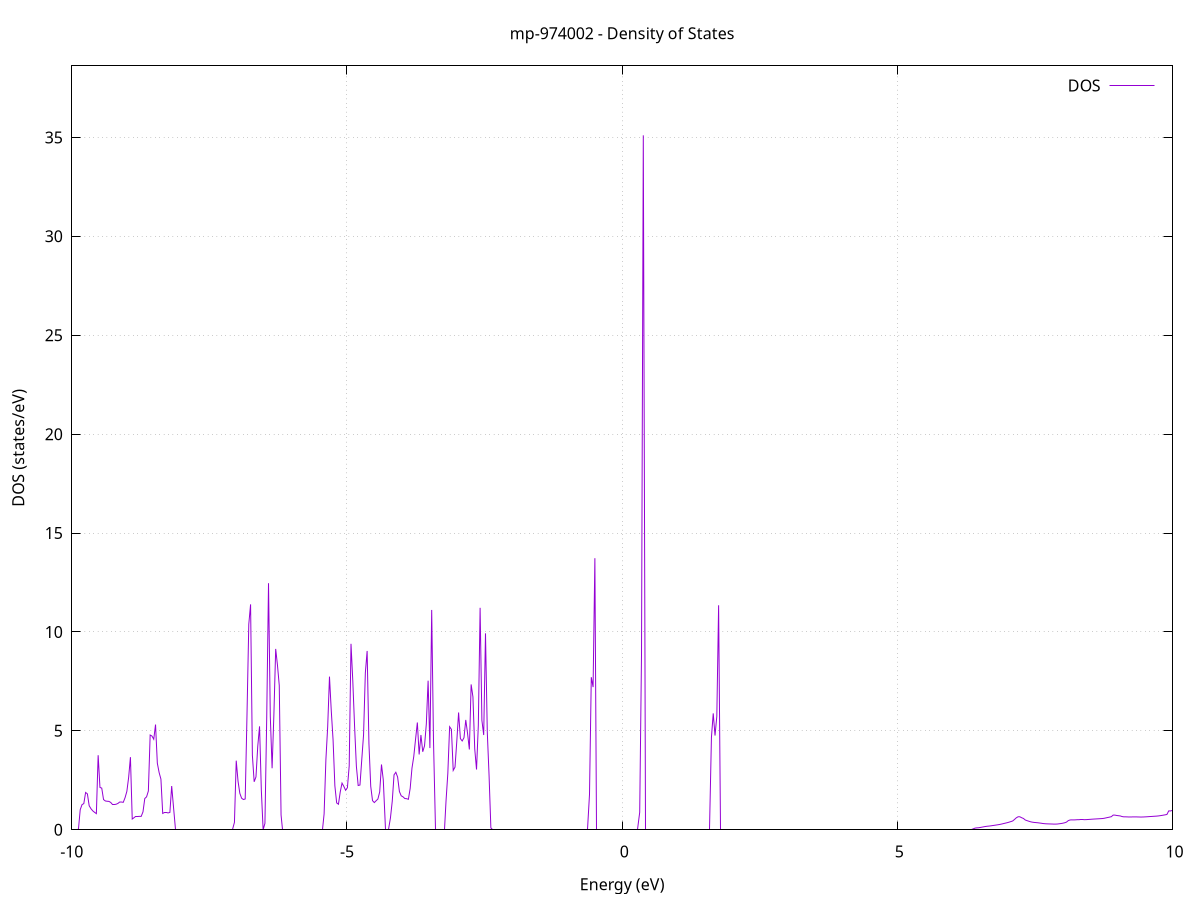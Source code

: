 set title 'mp-974002 - Density of States'
set xlabel 'Energy (eV)'
set ylabel 'DOS (states/eV)'
set grid
set xrange [-10:10]
set yrange [0:38.618]
set xzeroaxis lt -1
set terminal png size 800,600
set output 'mp-974002_dos_gnuplot.png'
plot '-' using 1:2 with lines title 'DOS'
-32.752700 0.000000
-32.720100 0.000000
-32.687500 0.000000
-32.654900 0.000000
-32.622400 0.000000
-32.589800 0.000000
-32.557200 0.000000
-32.524600 0.000000
-32.492000 0.000000
-32.459400 0.000000
-32.426900 0.000000
-32.394300 0.000000
-32.361700 0.000000
-32.329100 0.000000
-32.296500 0.000000
-32.263900 0.000000
-32.231400 0.000000
-32.198800 0.000000
-32.166200 0.000000
-32.133600 0.000000
-32.101000 0.000000
-32.068400 0.000000
-32.035900 0.000000
-32.003300 0.000000
-31.970700 0.000000
-31.938100 0.000000
-31.905500 0.000000
-31.872900 0.000000
-31.840400 0.000000
-31.807800 0.000000
-31.775200 0.000000
-31.742600 0.000000
-31.710000 0.000000
-31.677400 0.000000
-31.644900 0.000000
-31.612300 0.000000
-31.579700 0.000000
-31.547100 0.000000
-31.514500 0.000000
-31.481900 0.000000
-31.449400 0.000000
-31.416800 0.000000
-31.384200 0.000000
-31.351600 0.000000
-31.319000 0.000000
-31.286400 0.000000
-31.253900 0.000000
-31.221300 0.000000
-31.188700 0.000000
-31.156100 0.000000
-31.123500 0.000000
-31.090900 0.000000
-31.058400 0.000000
-31.025800 0.000000
-30.993200 0.000000
-30.960600 0.000000
-30.928000 0.000000
-30.895400 0.000000
-30.862900 0.000000
-30.830300 0.000000
-30.797700 0.000000
-30.765100 0.000000
-30.732500 0.000000
-30.700000 0.000000
-30.667400 0.000000
-30.634800 0.000000
-30.602200 0.000000
-30.569600 0.000000
-30.537000 0.000000
-30.504500 0.000000
-30.471900 0.000000
-30.439300 0.000000
-30.406700 0.000000
-30.374100 0.000000
-30.341500 0.000000
-30.309000 0.000000
-30.276400 0.000000
-30.243800 0.000000
-30.211200 0.000000
-30.178600 0.000000
-30.146000 0.000000
-30.113500 0.000000
-30.080900 0.000000
-30.048300 0.000000
-30.015700 0.000000
-29.983100 0.000000
-29.950500 0.000000
-29.918000 0.000000
-29.885400 0.000000
-29.852800 0.000000
-29.820200 0.000000
-29.787600 5.442200
-29.755000 4.414300
-29.722500 3.628800
-29.689900 3.467800
-29.657300 3.815700
-29.624700 5.019400
-29.592100 0.000000
-29.559500 0.000000
-29.527000 0.000000
-29.494400 0.000000
-29.461800 0.000000
-29.429200 0.000000
-29.396600 0.000000
-29.364000 0.000000
-29.331500 0.000000
-29.298900 8.332100
-29.266300 4.373000
-29.233700 3.591800
-29.201100 3.429400
-29.168500 3.770300
-29.136000 4.961000
-29.103400 0.000000
-29.070800 0.000000
-29.038200 0.000000
-29.005600 0.000000
-28.973000 0.000000
-28.940500 0.000000
-28.907900 0.000000
-28.875300 0.000000
-28.842700 0.000000
-28.810100 0.000000
-28.777500 0.000000
-28.745000 0.000000
-28.712400 0.000000
-28.679800 0.000000
-28.647200 0.000000
-28.614600 0.000000
-28.582100 0.000000
-28.549500 0.000000
-28.516900 0.000000
-28.484300 0.000000
-28.451700 0.000000
-28.419100 0.000000
-28.386600 0.000000
-28.354000 0.000000
-28.321400 0.000000
-28.288800 0.000000
-28.256200 0.000000
-28.223600 0.000000
-28.191100 0.000000
-28.158500 0.000000
-28.125900 0.000000
-28.093300 0.000000
-28.060700 0.000000
-28.028100 0.000000
-27.995600 0.000000
-27.963000 0.000000
-27.930400 0.000000
-27.897800 0.000000
-27.865200 0.000000
-27.832600 0.000000
-27.800100 0.000000
-27.767500 0.000000
-27.734900 0.000000
-27.702300 0.000000
-27.669700 0.000000
-27.637100 0.000000
-27.604600 0.000000
-27.572000 0.000000
-27.539400 0.000000
-27.506800 0.000000
-27.474200 0.000000
-27.441600 0.000000
-27.409100 0.000000
-27.376500 0.000000
-27.343900 0.000000
-27.311300 0.000000
-27.278700 0.000000
-27.246100 0.000000
-27.213600 0.000000
-27.181000 0.000000
-27.148400 0.000000
-27.115800 0.000000
-27.083200 0.000000
-27.050600 0.000000
-27.018100 0.000000
-26.985500 0.000000
-26.952900 0.000000
-26.920300 0.000000
-26.887700 0.000000
-26.855100 19.124000
-26.822600 6.093300
-26.790000 6.157700
-26.757400 15.954000
-26.724800 0.000000
-26.692200 0.000000
-26.659600 0.000000
-26.627100 0.000000
-26.594500 0.000000
-26.561900 0.000000
-26.529300 0.000000
-26.496700 0.000000
-26.464200 0.000000
-26.431600 0.000000
-26.399000 0.000000
-26.366400 0.000000
-26.333800 0.000000
-26.301200 0.000000
-26.268700 0.000000
-26.236100 0.000000
-26.203500 0.000000
-26.170900 0.000000
-26.138300 0.000000
-26.105700 0.000000
-26.073200 0.000000
-26.040600 0.000000
-26.008000 0.000000
-25.975400 0.000000
-25.942800 0.000000
-25.910200 0.000000
-25.877700 0.000000
-25.845100 0.000000
-25.812500 0.000000
-25.779900 0.000000
-25.747300 0.000000
-25.714700 0.000000
-25.682200 0.000000
-25.649600 0.000000
-25.617000 0.000000
-25.584400 0.000000
-25.551800 0.000000
-25.519200 0.000000
-25.486700 0.000000
-25.454100 0.000000
-25.421500 0.000000
-25.388900 0.000000
-25.356300 0.000000
-25.323700 0.000000
-25.291200 0.000000
-25.258600 0.000000
-25.226000 0.000000
-25.193400 0.000000
-25.160800 0.000000
-25.128200 0.000000
-25.095700 0.000000
-25.063100 0.000000
-25.030500 0.000000
-24.997900 0.000000
-24.965300 0.000000
-24.932700 0.000000
-24.900200 0.000000
-24.867600 0.000000
-24.835000 0.000000
-24.802400 0.000000
-24.769800 0.000000
-24.737200 0.000000
-24.704700 0.000000
-24.672100 0.000000
-24.639500 0.000000
-24.606900 0.000000
-24.574300 0.000000
-24.541700 0.000000
-24.509200 0.000000
-24.476600 0.000000
-24.444000 0.000000
-24.411400 0.000000
-24.378800 0.000000
-24.346300 0.000000
-24.313700 0.000000
-24.281100 0.000000
-24.248500 0.000000
-24.215900 0.000000
-24.183300 0.000000
-24.150800 0.000000
-24.118200 5.105600
-24.085600 3.373400
-24.053000 3.220100
-24.020400 3.243900
-23.987800 3.503000
-23.955300 8.477600
-23.922700 0.000000
-23.890100 0.000000
-23.857500 0.000000
-23.824900 0.000000
-23.792300 0.000000
-23.759800 0.000000
-23.727200 0.000000
-23.694600 0.000000
-23.662000 0.000000
-23.629400 0.000000
-23.596800 0.000000
-23.564300 0.000000
-23.531700 0.000000
-23.499100 0.000000
-23.466500 0.000000
-23.433900 0.000000
-23.401300 0.000000
-23.368800 0.000000
-23.336200 0.000000
-23.303600 0.000000
-23.271000 0.000000
-23.238400 0.000000
-23.205800 0.000000
-23.173300 0.000000
-23.140700 0.000000
-23.108100 0.000000
-23.075500 0.000000
-23.042900 0.000000
-23.010300 0.000000
-22.977800 0.000000
-22.945200 0.000000
-22.912600 0.000000
-22.880000 0.000000
-22.847400 7.012800
-22.814800 3.791100
-22.782300 3.065200
-22.749700 2.860200
-22.717100 3.049300
-22.684500 3.719400
-22.651900 6.891900
-22.619300 19.052200
-22.586800 7.252300
-22.554200 9.431000
-22.521600 0.000000
-22.489000 0.000000
-22.456400 0.000000
-22.423800 0.000000
-22.391300 0.000000
-22.358700 0.000000
-22.326100 0.000000
-22.293500 0.000000
-22.260900 0.000000
-22.228400 0.000000
-22.195800 0.000000
-22.163200 0.000000
-22.130600 0.000000
-22.098000 0.000000
-22.065400 0.000000
-22.032900 0.000000
-22.000300 0.000000
-21.967700 0.000000
-21.935100 0.000000
-21.902500 0.000000
-21.869900 0.000000
-21.837400 0.000000
-21.804800 0.000000
-21.772200 0.000000
-21.739600 0.000000
-21.707000 0.000000
-21.674400 0.000000
-21.641900 0.000000
-21.609300 0.000000
-21.576700 0.000000
-21.544100 0.000000
-21.511500 0.000000
-21.478900 0.000000
-21.446400 0.000000
-21.413800 0.000000
-21.381200 0.000000
-21.348600 0.000000
-21.316000 0.000000
-21.283400 0.000000
-21.250900 0.000000
-21.218300 0.000000
-21.185700 0.000000
-21.153100 0.000000
-21.120500 0.000000
-21.087900 0.000000
-21.055400 0.000000
-21.022800 0.000000
-20.990200 0.000000
-20.957600 0.000000
-20.925000 0.000000
-20.892400 0.000000
-20.859900 0.000000
-20.827300 0.000000
-20.794700 0.000000
-20.762100 0.000000
-20.729500 0.000000
-20.696900 0.000000
-20.664400 0.000000
-20.631800 0.000000
-20.599200 0.000000
-20.566600 0.000000
-20.534000 0.000000
-20.501400 0.000000
-20.468900 0.000000
-20.436300 0.000000
-20.403700 0.000000
-20.371100 0.000000
-20.338500 0.000000
-20.306000 0.000000
-20.273400 0.000000
-20.240800 0.000000
-20.208200 0.000000
-20.175600 0.000000
-20.143000 0.000000
-20.110500 0.000000
-20.077900 0.000000
-20.045300 0.000000
-20.012700 0.000000
-19.980100 0.000000
-19.947500 0.000000
-19.915000 0.000000
-19.882400 6.928900
-19.849800 5.471300
-19.817200 6.086000
-19.784600 12.186000
-19.752000 0.000000
-19.719500 0.000000
-19.686900 0.000000
-19.654300 0.000000
-19.621700 0.000000
-19.589100 0.000000
-19.556500 0.000000
-19.524000 0.000000
-19.491400 0.000000
-19.458800 0.000000
-19.426200 5.210700
-19.393600 3.360300
-19.361000 3.154500
-19.328500 3.242900
-19.295900 3.591800
-19.263300 5.927000
-19.230700 0.350800
-19.198100 0.000000
-19.165500 0.000000
-19.133000 0.000000
-19.100400 0.000000
-19.067800 0.000000
-19.035200 0.000000
-19.002600 0.000000
-18.970000 0.000000
-18.937500 0.000000
-18.904900 0.000000
-18.872300 0.000000
-18.839700 0.000000
-18.807100 0.000000
-18.774500 0.000000
-18.742000 0.000000
-18.709400 0.000000
-18.676800 0.000000
-18.644200 0.000000
-18.611600 0.000000
-18.579000 0.000000
-18.546500 0.000000
-18.513900 0.000000
-18.481300 0.000000
-18.448700 0.000000
-18.416100 0.000000
-18.383500 0.000000
-18.351000 0.000000
-18.318400 0.000000
-18.285800 0.000000
-18.253200 0.000000
-18.220600 0.000000
-18.188100 0.000000
-18.155500 0.000000
-18.122900 0.000000
-18.090300 0.000000
-18.057700 0.000000
-18.025100 0.000000
-17.992600 0.000000
-17.960000 0.000000
-17.927400 0.000000
-17.894800 0.000000
-17.862200 0.000000
-17.829600 0.000000
-17.797100 0.000000
-17.764500 0.000000
-17.731900 0.000000
-17.699300 0.000000
-17.666700 0.000000
-17.634100 0.000000
-17.601600 0.000000
-17.569000 0.000000
-17.536400 0.000000
-17.503800 0.000000
-17.471200 0.000000
-17.438600 0.000000
-17.406100 0.000000
-17.373500 0.000000
-17.340900 0.000000
-17.308300 0.000000
-17.275700 0.000000
-17.243100 0.000000
-17.210600 0.000000
-17.178000 0.000000
-17.145400 0.000000
-17.112800 0.000000
-17.080200 0.000000
-17.047600 0.000000
-17.015100 0.000000
-16.982500 0.000000
-16.949900 0.000000
-16.917300 0.000000
-16.884700 0.000000
-16.852100 0.000000
-16.819600 0.000000
-16.787000 0.000000
-16.754400 0.000000
-16.721800 0.000000
-16.689200 0.000000
-16.656600 0.000000
-16.624100 0.000000
-16.591500 0.000000
-16.558900 0.000000
-16.526300 0.000000
-16.493700 0.000000
-16.461100 0.000000
-16.428600 0.000000
-16.396000 0.000000
-16.363400 0.000000
-16.330800 0.000000
-16.298200 0.000000
-16.265600 0.000000
-16.233100 0.000000
-16.200500 0.000000
-16.167900 0.000000
-16.135300 0.000000
-16.102700 0.000000
-16.070200 0.000000
-16.037600 0.000000
-16.005000 0.000000
-15.972400 0.000000
-15.939800 0.000000
-15.907200 0.000000
-15.874700 0.000000
-15.842100 0.000000
-15.809500 0.000000
-15.776900 0.000000
-15.744300 0.000000
-15.711700 0.000000
-15.679200 0.000000
-15.646600 0.000000
-15.614000 0.000000
-15.581400 0.000000
-15.548800 0.000000
-15.516200 0.000000
-15.483700 0.000000
-15.451100 0.000000
-15.418500 0.000000
-15.385900 0.000000
-15.353300 0.000000
-15.320700 0.000000
-15.288200 0.000000
-15.255600 0.000000
-15.223000 0.000000
-15.190400 0.000000
-15.157800 0.000000
-15.125200 0.000000
-15.092700 0.000000
-15.060100 0.000000
-15.027500 0.000000
-14.994900 0.000000
-14.962300 0.000000
-14.929700 0.000000
-14.897200 0.000000
-14.864600 0.000000
-14.832000 0.000000
-14.799400 0.000000
-14.766800 0.000000
-14.734200 0.000000
-14.701700 0.000000
-14.669100 0.000000
-14.636500 0.000000
-14.603900 0.000000
-14.571300 0.000000
-14.538700 0.000000
-14.506200 0.000000
-14.473600 0.000000
-14.441000 0.000000
-14.408400 0.000000
-14.375800 0.000000
-14.343200 0.000000
-14.310700 0.000000
-14.278100 0.000000
-14.245500 0.000000
-14.212900 0.000000
-14.180300 0.000000
-14.147700 0.000000
-14.115200 0.000000
-14.082600 0.000000
-14.050000 0.000000
-14.017400 0.000000
-13.984800 0.000000
-13.952300 0.000000
-13.919700 0.000000
-13.887100 0.000000
-13.854500 0.000000
-13.821900 0.000000
-13.789300 0.000000
-13.756800 0.000000
-13.724200 0.000000
-13.691600 0.000000
-13.659000 0.000000
-13.626400 0.000000
-13.593800 0.000000
-13.561300 0.000000
-13.528700 0.000000
-13.496100 0.000000
-13.463500 0.000000
-13.430900 0.000000
-13.398300 0.000000
-13.365800 0.000000
-13.333200 0.000000
-13.300600 0.000000
-13.268000 0.000000
-13.235400 0.000000
-13.202800 0.000000
-13.170300 0.000000
-13.137700 0.000000
-13.105100 0.000000
-13.072500 0.000000
-13.039900 0.000000
-13.007300 0.000000
-12.974800 0.000000
-12.942200 0.000000
-12.909600 0.000000
-12.877000 0.000000
-12.844400 0.000000
-12.811800 0.000000
-12.779300 0.000000
-12.746700 0.000000
-12.714100 0.000000
-12.681500 0.000000
-12.648900 0.000000
-12.616300 0.000000
-12.583800 0.000000
-12.551200 0.000000
-12.518600 0.000000
-12.486000 0.000000
-12.453400 0.000000
-12.420800 0.000000
-12.388300 0.000000
-12.355700 0.000000
-12.323100 0.000000
-12.290500 0.000000
-12.257900 0.000000
-12.225300 0.000000
-12.192800 0.000000
-12.160200 0.000000
-12.127600 0.000000
-12.095000 0.000000
-12.062400 0.000000
-12.029800 0.000000
-11.997300 0.000000
-11.964700 0.000000
-11.932100 0.000000
-11.899500 0.000000
-11.866900 0.000000
-11.834400 0.000000
-11.801800 0.000000
-11.769200 0.000000
-11.736600 0.000000
-11.704000 0.000000
-11.671400 11.049600
-11.638900 14.287700
-11.606300 0.000000
-11.573700 0.000000
-11.541100 0.000000
-11.508500 0.000000
-11.475900 0.000000
-11.443400 0.000000
-11.410800 0.000000
-11.378200 0.000000
-11.345600 0.000000
-11.313000 0.000000
-11.280400 0.000000
-11.247900 0.000000
-11.215300 0.000000
-11.182700 0.000000
-11.150100 0.000000
-11.117500 0.000000
-11.084900 0.000000
-11.052400 0.000000
-11.019800 0.000000
-10.987200 0.000000
-10.954600 0.000000
-10.922000 0.000000
-10.889400 0.000000
-10.856900 0.000000
-10.824300 0.000000
-10.791700 0.000000
-10.759100 0.000000
-10.726500 0.000000
-10.693900 0.000000
-10.661400 0.000000
-10.628800 0.000000
-10.596200 0.000000
-10.563600 0.000000
-10.531000 0.000000
-10.498400 0.000000
-10.465900 0.000000
-10.433300 0.000000
-10.400700 0.000000
-10.368100 4.031100
-10.335500 7.558100
-10.302900 7.299600
-10.270400 10.180400
-10.237800 10.647300
-10.205200 3.580500
-10.172600 5.187100
-10.140000 8.121200
-10.107400 0.110800
-10.074900 0.000000
-10.042300 0.000000
-10.009700 0.000000
-9.977100 0.000000
-9.944500 0.000000
-9.911900 0.000000
-9.879400 0.023100
-9.846800 1.015900
-9.814200 1.270200
-9.781600 1.324200
-9.749000 1.886700
-9.716500 1.815600
-9.683900 1.215000
-9.651300 1.063600
-9.618700 0.956300
-9.586100 0.881800
-9.553500 0.816100
-9.521000 3.769000
-9.488400 2.139900
-9.455800 2.106600
-9.423200 1.528600
-9.390600 1.456600
-9.358000 1.441700
-9.325500 1.435000
-9.292900 1.383100
-9.260300 1.253900
-9.227700 1.254100
-9.195100 1.291200
-9.162500 1.330200
-9.130000 1.402400
-9.097400 1.402600
-9.064800 1.387400
-9.032200 1.621600
-8.999600 1.938300
-8.967000 2.648000
-8.934500 3.672200
-8.901900 0.543000
-8.869300 0.609900
-8.836700 0.677900
-8.804100 0.677800
-8.771500 0.677600
-8.739000 0.677500
-8.706400 0.905900
-8.673800 1.580000
-8.641200 1.664800
-8.608600 1.960800
-8.576000 4.790200
-8.543500 4.738900
-8.510900 4.576700
-8.478300 5.319400
-8.445700 3.365800
-8.413100 2.891700
-8.380500 2.560800
-8.348000 0.825800
-8.315400 0.851500
-8.282800 0.851700
-8.250200 0.851800
-8.217600 0.877700
-8.185000 2.212300
-8.152500 1.168800
-8.119900 0.000000
-8.087300 0.000000
-8.054700 0.000000
-8.022100 0.000000
-7.989500 0.000000
-7.957000 0.000000
-7.924400 0.000000
-7.891800 0.000000
-7.859200 0.000000
-7.826600 0.000000
-7.794000 0.000000
-7.761500 0.000000
-7.728900 0.000000
-7.696300 0.000000
-7.663700 0.000000
-7.631100 0.000000
-7.598600 0.000000
-7.566000 0.000000
-7.533400 0.000000
-7.500800 0.000000
-7.468200 0.000000
-7.435600 0.000000
-7.403100 0.000000
-7.370500 0.000000
-7.337900 0.000000
-7.305300 0.000000
-7.272700 0.000000
-7.240100 0.000000
-7.207600 0.000000
-7.175000 0.000000
-7.142400 0.000000
-7.109800 0.000000
-7.077200 0.000000
-7.044600 0.375600
-7.012100 3.494100
-6.979500 2.460400
-6.946900 1.844200
-6.914300 1.595100
-6.881700 1.529700
-6.849100 1.556500
-6.816600 5.799200
-6.784000 10.389600
-6.751400 11.395100
-6.718800 3.769500
-6.686200 2.426200
-6.653600 2.671400
-6.621100 4.217600
-6.588500 5.229300
-6.555900 1.991000
-6.523300 0.000000
-6.490700 0.323100
-6.458100 5.664700
-6.425600 12.465500
-6.393000 5.729500
-6.360400 3.109400
-6.327800 5.834600
-6.295200 9.142700
-6.262600 8.312900
-6.230100 7.295000
-6.197500 0.749200
-6.164900 0.000000
-6.132300 0.000000
-6.099700 0.000000
-6.067100 0.000000
-6.034600 0.000000
-6.002000 0.000000
-5.969400 0.000000
-5.936800 0.000000
-5.904200 0.000000
-5.871600 0.000000
-5.839100 0.000000
-5.806500 0.000000
-5.773900 0.000000
-5.741300 0.000000
-5.708700 0.000000
-5.676100 0.000000
-5.643600 0.000000
-5.611000 0.000000
-5.578400 0.000000
-5.545800 0.000000
-5.513200 0.000000
-5.480700 0.000000
-5.448100 0.000000
-5.415500 0.800700
-5.382900 3.547700
-5.350300 5.212800
-5.317700 7.741500
-5.285200 6.013400
-5.252600 4.546100
-5.220000 2.225100
-5.187400 1.358500
-5.154800 1.291200
-5.122200 1.911700
-5.089700 2.359100
-5.057100 2.192900
-5.024500 1.996700
-4.991900 2.129300
-4.959300 3.231200
-4.926700 9.401200
-4.894200 7.526600
-4.861600 5.224700
-4.829000 3.210500
-4.796400 2.238300
-4.763800 2.262100
-4.731200 3.542800
-4.698700 4.796900
-4.666100 7.933500
-4.633500 9.040500
-4.600900 4.362300
-4.568300 2.197700
-4.535700 1.472500
-4.503200 1.374800
-4.470600 1.466700
-4.438000 1.555100
-4.405400 1.912500
-4.372800 3.300600
-4.340200 2.521100
-4.307700 0.000000
-4.275100 0.000000
-4.242500 0.000000
-4.209900 0.603000
-4.177300 1.443700
-4.144700 2.777000
-4.112200 2.906900
-4.079600 2.662400
-4.047000 1.930400
-4.014400 1.717400
-3.981800 1.666800
-3.949200 1.580000
-3.916700 1.571000
-3.884100 1.540300
-3.851500 2.092100
-3.818900 3.113700
-3.786300 3.705300
-3.753700 4.575200
-3.721200 5.421900
-3.688600 3.807100
-3.656000 4.792100
-3.623400 3.943600
-3.590800 4.242400
-3.558200 5.345300
-3.525700 7.538600
-3.493100 4.131900
-3.460500 11.115100
-3.427900 4.525400
-3.395300 0.000000
-3.362800 0.000000
-3.330200 0.000000
-3.297600 0.000000
-3.265000 0.000000
-3.232400 0.000000
-3.199800 1.469400
-3.167300 2.856000
-3.134700 5.209500
-3.102100 5.071800
-3.069500 3.000400
-3.036900 3.166500
-3.004300 4.479400
-2.971800 5.928900
-2.939200 4.609500
-2.906600 4.489500
-2.874000 4.651200
-2.841400 5.552900
-2.808800 4.871600
-2.776300 4.059600
-2.743700 7.348200
-2.711100 6.717200
-2.678500 4.088000
-2.645900 3.046700
-2.613300 5.280400
-2.580800 11.219700
-2.548200 5.529700
-2.515600 4.789900
-2.483000 9.930000
-2.450400 4.941800
-2.417800 2.725400
-2.385300 0.096200
-2.352700 0.000000
-2.320100 0.000000
-2.287500 0.000000
-2.254900 0.000000
-2.222300 0.000000
-2.189800 0.000000
-2.157200 0.000000
-2.124600 0.000000
-2.092000 0.000000
-2.059400 0.000000
-2.026800 0.000000
-1.994300 0.000000
-1.961700 0.000000
-1.929100 0.000000
-1.896500 0.000000
-1.863900 0.000000
-1.831300 0.000000
-1.798800 0.000000
-1.766200 0.000000
-1.733600 0.000000
-1.701000 0.000000
-1.668400 0.000000
-1.635800 0.000000
-1.603300 0.000000
-1.570700 0.000000
-1.538100 0.000000
-1.505500 0.000000
-1.472900 0.000000
-1.440400 0.000000
-1.407800 0.000000
-1.375200 0.000000
-1.342600 0.000000
-1.310000 0.000000
-1.277400 0.000000
-1.244900 0.000000
-1.212300 0.000000
-1.179700 0.000000
-1.147100 0.000000
-1.114500 0.000000
-1.081900 0.000000
-1.049400 0.000000
-1.016800 0.000000
-0.984200 0.000000
-0.951600 0.000000
-0.919000 0.000000
-0.886400 0.000000
-0.853900 0.000000
-0.821300 0.000000
-0.788700 0.000000
-0.756100 0.000000
-0.723500 0.000000
-0.690900 0.000000
-0.658400 0.000000
-0.625800 0.000000
-0.593200 1.782500
-0.560600 7.712400
-0.528000 7.213600
-0.495400 13.728500
-0.462900 0.000000
-0.430300 0.000000
-0.397700 0.000000
-0.365100 0.000000
-0.332500 0.000000
-0.299900 0.000000
-0.267400 0.000000
-0.234800 0.000000
-0.202200 0.000000
-0.169600 0.000000
-0.137000 0.000000
-0.104400 0.000000
-0.071900 0.000000
-0.039300 0.000000
-0.006700 0.000000
0.025900 0.000000
0.058500 0.000000
0.091100 0.000000
0.123600 0.000000
0.156200 0.000000
0.188800 0.000000
0.221400 0.000000
0.254000 0.000000
0.286600 0.000000
0.319100 0.882100
0.351700 8.812700
0.384300 35.107200
0.416900 0.000000
0.449500 0.000000
0.482100 0.000000
0.514600 0.000000
0.547200 0.000000
0.579800 0.000000
0.612400 0.000000
0.645000 0.000000
0.677500 0.000000
0.710100 0.000000
0.742700 0.000000
0.775300 0.000000
0.807900 0.000000
0.840500 0.000000
0.873000 0.000000
0.905600 0.000000
0.938200 0.000000
0.970800 0.000000
1.003400 0.000000
1.036000 0.000000
1.068500 0.000000
1.101100 0.000000
1.133700 0.000000
1.166300 0.000000
1.198900 0.000000
1.231500 0.000000
1.264000 0.000000
1.296600 0.000000
1.329200 0.000000
1.361800 0.000000
1.394400 0.000000
1.427000 0.000000
1.459500 0.000000
1.492100 0.000000
1.524700 0.000000
1.557300 0.000000
1.589900 0.000000
1.622500 4.674400
1.655000 5.884500
1.687600 4.762900
1.720200 5.736700
1.752800 11.349900
1.785400 0.000000
1.818000 0.000000
1.850500 0.000000
1.883100 0.000000
1.915700 0.000000
1.948300 0.000000
1.980900 0.000000
2.013500 0.000000
2.046000 0.000000
2.078600 0.000000
2.111200 0.000000
2.143800 0.000000
2.176400 0.000000
2.209000 0.000000
2.241500 0.000000
2.274100 0.000000
2.306700 0.000000
2.339300 0.000000
2.371900 0.000000
2.404500 0.000000
2.437000 0.000000
2.469600 0.000000
2.502200 0.000000
2.534800 0.000000
2.567400 0.000000
2.600000 0.000000
2.632500 0.000000
2.665100 0.000000
2.697700 0.000000
2.730300 0.000000
2.762900 0.000000
2.795400 0.000000
2.828000 0.000000
2.860600 0.000000
2.893200 0.000000
2.925800 0.000000
2.958400 0.000000
2.990900 0.000000
3.023500 0.000000
3.056100 0.000000
3.088700 0.000000
3.121300 0.000000
3.153900 0.000000
3.186400 0.000000
3.219000 0.000000
3.251600 0.000000
3.284200 0.000000
3.316800 0.000000
3.349400 0.000000
3.381900 0.000000
3.414500 0.000000
3.447100 0.000000
3.479700 0.000000
3.512300 0.000000
3.544900 0.000000
3.577400 0.000000
3.610000 0.000000
3.642600 0.000000
3.675200 0.000000
3.707800 0.000000
3.740400 0.000000
3.772900 0.000000
3.805500 0.000000
3.838100 0.000000
3.870700 0.000000
3.903300 0.000000
3.935900 0.000000
3.968400 0.000000
4.001000 0.000000
4.033600 0.000000
4.066200 0.000000
4.098800 0.000000
4.131400 0.000000
4.163900 0.000000
4.196500 0.000000
4.229100 0.000000
4.261700 0.000000
4.294300 0.000000
4.326900 0.000000
4.359400 0.000000
4.392000 0.000000
4.424600 0.000000
4.457200 0.000000
4.489800 0.000000
4.522400 0.000000
4.554900 0.000000
4.587500 0.000000
4.620100 0.000000
4.652700 0.000000
4.685300 0.000000
4.717900 0.000000
4.750400 0.000000
4.783000 0.000000
4.815600 0.000000
4.848200 0.000000
4.880800 0.000000
4.913300 0.000000
4.945900 0.000000
4.978500 0.000000
5.011100 0.000000
5.043700 0.000000
5.076300 0.000000
5.108800 0.000000
5.141400 0.000000
5.174000 0.000000
5.206600 0.000000
5.239200 0.000000
5.271800 0.000000
5.304300 0.000000
5.336900 0.000000
5.369500 0.000000
5.402100 0.000000
5.434700 0.000000
5.467300 0.000000
5.499800 0.000000
5.532400 0.000000
5.565000 0.000000
5.597600 0.000000
5.630200 0.000000
5.662800 0.000000
5.695300 0.000000
5.727900 0.000000
5.760500 0.000000
5.793100 0.000000
5.825700 0.000000
5.858300 0.000000
5.890800 0.000000
5.923400 0.000000
5.956000 0.000000
5.988600 0.000000
6.021200 0.000000
6.053800 0.000000
6.086300 0.000000
6.118900 0.000000
6.151500 0.000000
6.184100 0.000000
6.216700 0.000000
6.249300 0.000000
6.281800 0.000000
6.314400 0.000100
6.347000 0.013000
6.379600 0.046800
6.412200 0.084500
6.444800 0.096700
6.477300 0.101900
6.509900 0.118200
6.542500 0.135400
6.575100 0.153300
6.607700 0.169400
6.640300 0.180500
6.672800 0.189300
6.705400 0.201900
6.738000 0.215500
6.770600 0.229200
6.803200 0.243200
6.835800 0.257400
6.868300 0.273500
6.900900 0.293800
6.933500 0.316100
6.966100 0.337700
6.998700 0.359800
7.031200 0.385700
7.063800 0.414400
7.096400 0.445500
7.129000 0.521200
7.161600 0.604000
7.194200 0.656900
7.226700 0.656400
7.259300 0.608700
7.291900 0.571600
7.324500 0.494700
7.357100 0.462100
7.389700 0.431500
7.422200 0.403400
7.454800 0.383900
7.487400 0.371100
7.520000 0.362800
7.552600 0.353800
7.585200 0.341700
7.617700 0.330000
7.650300 0.315000
7.682900 0.305500
7.715500 0.300200
7.748100 0.296700
7.780700 0.293900
7.813200 0.290700
7.845800 0.286900
7.878400 0.286300
7.911000 0.292300
7.943600 0.303800
7.976200 0.317000
8.008700 0.333200
8.041300 0.355100
8.073900 0.388300
8.106500 0.463600
8.139100 0.495800
8.171700 0.501000
8.204200 0.498300
8.236800 0.502400
8.269400 0.508800
8.302000 0.509700
8.334600 0.507200
8.367200 0.507400
8.399700 0.510400
8.432300 0.513400
8.464900 0.519900
8.497500 0.526600
8.530100 0.533600
8.562700 0.539900
8.595200 0.545800
8.627800 0.550800
8.660400 0.556200
8.693000 0.562000
8.725600 0.568300
8.758200 0.580800
8.790700 0.601200
8.823300 0.620500
8.855900 0.640400
8.888500 0.661400
8.921100 0.740500
8.953700 0.741500
8.986200 0.722900
9.018800 0.711100
9.051400 0.699100
9.084000 0.668700
9.116600 0.652900
9.149100 0.654500
9.181700 0.649800
9.214300 0.647100
9.246900 0.647600
9.279500 0.650600
9.312100 0.652100
9.344600 0.650800
9.377200 0.647300
9.409800 0.645400
9.442400 0.645000
9.475000 0.647900
9.507600 0.652700
9.540100 0.658200
9.572700 0.665300
9.605300 0.671200
9.637900 0.677200
9.670500 0.683800
9.703100 0.689300
9.735600 0.697100
9.768200 0.709000
9.800800 0.723700
9.833400 0.739100
9.866000 0.755600
9.898600 0.773400
9.931100 0.953400
9.963700 0.951600
9.996300 0.977600
10.028900 1.057800
10.061500 0.954700
10.094100 0.937400
10.126600 0.936300
10.159200 0.965200
10.191800 0.956100
10.224400 0.756200
10.257000 0.722700
10.289600 0.725100
10.322100 0.727200
10.354700 0.729300
10.387300 0.733200
10.419900 0.740500
10.452500 0.749600
10.485100 0.767900
10.517600 0.798500
10.550200 0.820100
10.582800 0.840000
10.615400 0.852900
10.648000 0.854400
10.680600 0.864100
10.713100 0.873400
10.745700 0.889900
10.778300 0.918600
10.810900 1.277700
10.843500 1.517600
10.876100 1.692000
10.908600 1.436700
10.941200 1.249000
10.973800 0.945500
11.006400 0.935200
11.039000 1.028900
11.071600 1.119100
11.104100 1.152700
11.136700 1.195800
11.169300 1.245300
11.201900 1.269900
11.234500 1.309900
11.267000 1.336000
11.299600 1.357500
11.332200 1.420600
11.364800 1.502700
11.397400 1.492700
11.430000 1.277200
11.462500 0.991500
11.495100 0.839600
11.527700 0.729500
11.560300 0.627900
11.592900 0.505600
11.625500 0.419200
11.658000 0.405800
11.690600 0.416100
11.723200 0.455000
11.755800 0.508400
11.788400 0.561100
11.821000 0.657000
11.853500 0.743400
11.886100 0.880800
11.918700 1.104300
11.951300 1.353500
11.983900 1.513200
12.016500 1.589100
12.049000 1.361700
12.081600 1.232400
12.114200 1.158500
12.146800 1.070200
12.179400 0.991800
12.212000 0.958500
12.244500 0.947500
12.277100 0.946900
12.309700 0.955800
12.342300 0.967000
12.374900 0.973800
12.407500 0.969900
12.440000 0.962200
12.472600 0.958000
12.505200 0.954800
12.537800 0.929300
12.570400 0.923700
12.603000 0.937600
12.635500 0.979100
12.668100 1.114800
12.700700 1.384000
12.733300 1.602000
12.765900 1.689100
12.798500 1.785800
12.831000 1.861600
12.863600 1.858700
12.896200 1.646900
12.928800 1.456100
12.961400 1.300100
12.994000 1.171300
13.026500 1.005300
13.059100 0.902300
13.091700 0.878600
13.124300 0.974600
13.156900 1.185000
13.189500 1.328000
13.222000 1.478000
13.254600 1.598200
13.287200 1.680000
13.319800 1.815200
13.352400 1.870600
13.384900 1.896500
13.417500 1.944500
13.450100 1.923600
13.482700 1.766000
13.515300 1.668600
13.547900 1.617900
13.580400 1.529500
13.613000 1.415300
13.645600 1.389800
13.678200 1.421100
13.710800 1.507500
13.743400 1.649500
13.775900 1.802300
13.808500 1.822700
13.841100 1.781500
13.873700 1.817300
13.906300 1.933100
13.938900 2.220200
13.971400 2.023500
14.004000 1.766300
14.036600 1.663700
14.069200 1.664300
14.101800 1.562700
14.134400 1.542000
14.166900 1.636500
14.199500 1.746100
14.232100 1.597700
14.264700 1.359300
14.297300 1.254600
14.329900 1.277000
14.362400 1.225100
14.395000 1.246800
14.427600 1.263400
14.460200 1.232200
14.492800 1.297900
14.525400 1.254800
14.557900 1.472700
14.590500 1.765800
14.623100 1.938400
14.655700 1.963000
14.688300 2.065700
14.720900 2.080600
14.753400 1.942800
14.786000 1.832200
14.818600 1.703500
14.851200 1.391900
14.883800 1.278700
14.916400 1.221100
14.948900 1.173700
14.981500 1.135000
15.014100 1.128000
15.046700 1.164500
15.079300 1.239000
15.111900 1.348500
15.144400 1.528000
15.177000 1.639100
15.209600 1.788000
15.242200 2.001100
15.274800 2.151200
15.307400 2.183200
15.339900 2.029700
15.372500 1.976400
15.405100 1.779900
15.437700 1.746900
15.470300 1.784800
15.502800 1.835100
15.535400 1.785700
15.568000 1.598200
15.600600 1.486900
15.633200 1.473600
15.665800 1.505900
15.698300 1.441300
15.730900 1.363500
15.763500 1.319200
15.796100 1.347300
15.828700 1.346900
15.861300 1.356400
15.893800 1.423900
15.926400 1.441800
15.959000 1.353000
15.991600 1.322200
16.024200 1.306000
16.056800 1.275500
16.089300 1.279900
16.121900 1.310500
16.154500 1.486400
16.187100 1.637400
16.219700 1.771000
16.252300 1.959200
16.284800 2.055100
16.317400 2.105000
16.350000 1.909700
16.382600 1.789800
16.415200 1.690800
16.447800 1.622000
16.480300 1.627500
16.512900 1.623100
16.545500 1.650100
16.578100 1.665600
16.610700 1.664000
16.643300 1.710100
16.675800 1.660500
16.708400 1.656900
16.741000 1.801100
16.773600 1.668800
16.806200 1.622900
16.838800 1.587100
16.871300 1.562900
16.903900 1.580600
16.936500 1.533000
16.969100 1.568800
17.001700 1.690800
17.034300 1.760900
17.066800 1.804400
17.099400 1.870900
17.132000 1.936100
17.164600 1.938800
17.197200 1.931800
17.229800 1.739600
17.262300 1.642100
17.294900 1.586400
17.327500 1.699200
17.360100 1.888900
17.392700 1.878700
17.425200 1.914100
17.457800 1.891700
17.490400 1.590700
17.523000 1.403800
17.555600 1.321800
17.588200 1.265700
17.620700 1.242000
17.653300 1.209800
17.685900 1.173400
17.718500 1.170700
17.751100 1.239100
17.783700 1.336100
17.816200 1.519800
17.848800 1.673200
17.881400 1.735100
17.914000 1.575200
17.946600 1.438900
17.979200 1.351500
18.011700 1.240400
18.044300 1.183200
18.076900 1.105800
18.109500 1.072400
18.142100 1.068800
18.174700 1.077200
18.207200 1.090900
18.239800 1.090800
18.272400 1.093900
18.305000 1.165500
18.337600 1.175100
18.370200 1.243100
18.402700 1.375300
18.435300 1.488100
18.467900 1.635100
18.500500 1.607600
18.533100 1.610500
18.565700 1.565600
18.598200 1.579500
18.630800 1.643900
18.663400 1.619300
18.696000 1.545500
18.728600 1.512700
18.761200 1.540000
18.793700 1.556600
18.826300 1.527800
18.858900 1.570300
18.891500 1.580100
18.924100 1.607300
18.956700 1.661300
18.989200 1.705700
19.021800 1.722600
19.054400 1.796900
19.087000 1.831400
19.119600 1.701400
19.152200 1.528500
19.184700 1.449300
19.217300 1.427300
19.249900 1.417600
19.282500 1.408200
19.315100 1.361400
19.347700 1.307700
19.380200 1.361100
19.412800 1.415900
19.445400 1.552200
19.478000 1.666600
19.510600 1.814400
19.543100 1.961800
19.575700 2.054500
19.608300 1.881400
19.640900 1.753800
19.673500 1.732500
19.706100 1.738300
19.738600 1.735900
19.771200 1.686900
19.803800 1.672100
19.836400 1.656700
19.869000 1.636000
19.901600 1.615300
19.934100 1.591400
19.966700 1.566900
19.999300 1.512800
20.031900 1.532200
20.064500 1.564500
20.097100 1.639200
20.129600 1.656200
20.162200 1.647300
20.194800 1.652500
20.227400 1.634900
20.260000 1.622700
20.292600 1.667300
20.325100 1.687600
20.357700 1.692100
20.390300 1.735800
20.422900 1.702000
20.455500 1.657900
20.488100 1.641700
20.520600 1.649100
20.553200 1.653400
20.585800 1.681600
20.618400 1.768500
20.651000 1.758200
20.683600 1.744600
20.716100 1.701500
20.748700 1.731400
20.781300 1.736400
20.813900 1.729500
20.846500 1.722200
20.879100 1.666800
20.911600 1.614600
20.944200 1.566200
20.976800 1.552800
21.009400 1.568300
21.042000 1.503900
21.074600 1.506500
21.107100 1.672300
21.139700 1.856500
21.172300 1.927400
21.204900 1.831200
21.237500 1.815200
21.270100 1.872700
21.302600 1.918300
21.335200 1.816100
21.367800 1.723600
21.400400 1.572500
21.433000 1.461700
21.465600 1.391800
21.498100 1.380400
21.530700 1.378000
21.563300 1.386100
21.595900 1.415600
21.628500 1.482100
21.661000 1.611400
21.693600 1.858600
21.726200 1.995000
21.758800 2.132900
21.791400 2.117300
21.824000 1.989700
21.856500 1.870900
21.889100 1.796600
21.921700 1.704700
21.954300 1.633400
21.986900 1.596600
22.019500 1.591900
22.052000 1.686600
22.084600 1.787400
22.117200 1.907800
22.149800 1.898000
22.182400 1.799100
22.215000 1.867800
22.247500 1.928900
22.280100 1.797300
22.312700 1.713100
22.345300 1.773600
22.377900 1.946500
22.410500 2.224800
22.443000 2.318200
22.475600 2.352500
22.508200 2.111200
22.540800 2.045700
22.573400 1.868000
22.606000 1.849100
22.638500 1.834100
22.671100 1.742800
22.703700 1.700600
22.736300 1.704300
22.768900 1.599900
22.801500 1.540300
22.834000 1.535100
22.866600 1.552600
22.899200 1.567900
22.931800 1.718100
22.964400 1.930400
22.997000 2.010200
23.029500 1.963200
23.062100 1.910100
23.094700 1.859400
23.127300 1.837600
23.159900 1.908000
23.192500 1.902200
23.225000 1.869500
23.257600 1.832200
23.290200 1.764500
23.322800 1.673100
23.355400 1.477800
23.388000 1.403300
23.420500 1.433900
23.453100 1.519900
23.485700 1.631700
23.518300 1.780700
23.550900 1.921900
23.583500 2.050300
23.616000 2.062700
23.648600 2.003200
23.681200 1.901300
23.713800 1.731900
23.746400 1.560200
23.778900 1.311000
23.811500 1.180600
23.844100 1.206900
23.876700 1.255900
23.909300 1.243000
23.941900 1.292400
23.974400 1.457800
24.007000 1.595300
24.039600 1.724100
24.072200 1.700600
24.104800 1.476300
24.137400 1.541700
24.169900 1.732300
24.202500 1.890500
24.235100 1.991100
24.267700 2.048100
24.300300 2.043600
24.332900 2.018200
24.365400 1.977600
24.398000 1.934400
24.430600 2.019600
24.463200 2.014000
24.495800 1.853400
24.528400 1.763500
24.560900 1.818100
24.593500 1.897300
24.626100 2.099000
24.658700 2.107300
24.691300 2.029400
24.723900 2.037000
24.756400 1.969500
24.789000 1.735300
24.821600 1.685000
24.854200 1.710900
24.886800 1.796800
24.919400 1.951800
24.951900 2.115000
24.984500 2.039200
25.017100 1.777500
25.049700 1.602700
25.082300 1.543700
25.114900 1.535000
25.147400 1.603900
25.180000 1.645100
25.212600 1.669300
25.245200 1.662400
25.277800 1.655700
25.310400 1.807000
25.342900 2.076800
25.375500 2.025500
25.408100 1.977800
25.440700 1.804800
25.473300 1.664700
25.505900 1.581800
25.538400 1.541600
25.571000 1.504800
25.603600 1.400100
25.636200 1.381300
25.668800 1.489600
25.701400 1.633200
25.733900 1.675700
25.766500 1.725200
25.799100 1.824800
25.831700 1.912800
25.864300 2.065900
25.896800 1.992000
25.929400 2.064200
25.962000 2.161200
25.994600 2.056600
26.027200 1.884900
26.059800 1.763700
26.092300 1.695000
26.124900 1.543800
26.157500 1.423800
26.190100 1.463000
26.222700 1.610600
26.255300 1.845700
26.287800 1.943300
26.320400 2.027400
26.353000 2.090400
26.385600 2.000000
26.418200 2.015900
26.450800 2.069400
26.483300 2.092100
26.515900 2.064300
26.548500 1.926800
26.581100 1.755700
26.613700 1.704800
26.646300 1.604800
26.678800 1.579700
26.711400 1.641200
26.744000 1.857100
26.776600 2.032300
26.809200 2.100800
26.841800 2.263900
26.874300 2.170300
26.906900 2.163400
26.939500 2.025100
26.972100 1.886100
27.004700 1.691600
27.037300 1.671000
27.069800 1.650600
27.102400 1.713400
27.135000 1.917500
27.167600 2.022100
27.200200 2.225800
27.232800 2.260700
27.265300 2.251200
27.297900 2.238900
27.330500 2.049100
27.363100 1.707300
27.395700 1.539200
27.428300 1.467700
27.460800 1.454500
27.493400 1.520000
27.526000 1.596300
27.558600 1.824400
27.591200 2.028400
27.623800 2.138600
27.656300 2.251700
27.688900 2.386000
27.721500 2.457900
27.754100 2.367400
27.786700 2.312200
27.819300 2.341300
27.851800 2.248800
27.884400 2.177900
27.917000 2.137100
27.949600 2.071500
27.982200 2.057900
28.014700 2.120100
28.047300 2.021100
28.079900 1.912500
28.112500 1.898200
28.145100 1.949500
28.177700 1.955900
28.210200 1.979800
28.242800 2.030600
28.275400 1.983100
28.308000 1.959600
28.340600 1.935600
28.373200 1.881800
28.405700 1.785000
28.438300 1.629800
28.470900 1.596300
28.503500 1.565700
28.536100 1.537400
28.568700 1.499000
28.601200 1.376400
28.633800 1.241600
28.666400 1.493100
28.699000 1.491300
28.731600 1.510300
28.764200 1.500100
28.796700 1.275100
28.829300 1.195400
28.861900 1.262300
28.894500 1.180600
28.927100 1.113400
28.959700 1.093100
28.992200 0.952000
29.024800 0.849900
29.057400 0.811900
29.090000 0.671300
29.122600 0.496600
29.155200 0.383000
29.187700 0.159000
29.220300 0.104400
29.252900 0.073500
29.285500 0.053400
29.318100 0.032500
29.350700 0.017100
29.383200 0.007800
29.415800 0.002100
29.448400 0.000000
29.481000 0.000000
29.513600 0.000000
29.546200 0.000000
29.578700 0.000000
29.611300 0.000000
29.643900 0.000000
29.676500 0.000000
29.709100 0.000000
29.741700 0.000000
29.774200 0.000000
29.806800 0.000000
29.839400 0.000000
29.872000 0.000000
29.904600 0.000000
29.937200 0.000000
29.969700 0.000000
30.002300 0.000000
30.034900 0.000000
30.067500 0.000000
30.100100 0.000000
30.132600 0.000000
30.165200 0.000000
30.197800 0.000000
30.230400 0.000000
30.263000 0.000000
30.295600 0.000000
30.328100 0.000000
30.360700 0.000000
30.393300 0.000000
30.425900 0.000000
30.458500 0.000000
30.491100 0.000000
30.523600 0.000000
30.556200 0.000000
30.588800 0.000000
30.621400 0.000000
30.654000 0.000000
30.686600 0.000000
30.719100 0.000000
30.751700 0.000000
30.784300 0.000000
30.816900 0.000000
30.849500 0.000000
30.882100 0.000000
30.914600 0.000000
30.947200 0.000000
30.979800 0.000000
31.012400 0.000000
31.045000 0.000000
31.077600 0.000000
31.110100 0.000000
31.142700 0.000000
31.175300 0.000000
31.207900 0.000000
31.240500 0.000000
31.273100 0.000000
31.305600 0.000000
31.338200 0.000000
31.370800 0.000000
31.403400 0.000000
31.436000 0.000000
31.468600 0.000000
31.501100 0.000000
31.533700 0.000000
31.566300 0.000000
31.598900 0.000000
31.631500 0.000000
31.664100 0.000000
31.696600 0.000000
31.729200 0.000000
31.761800 0.000000
31.794400 0.000000
31.827000 0.000000
31.859600 0.000000
31.892100 0.000000
31.924700 0.000000
31.957300 0.000000
31.989900 0.000000
32.022500 0.000000
32.055100 0.000000
32.087600 0.000000
32.120200 0.000000
32.152800 0.000000
32.185400 0.000000
32.218000 0.000000
32.250500 0.000000
32.283100 0.000000
32.315700 0.000000
32.348300 0.000000
32.380900 0.000000
32.413500 0.000000
e
